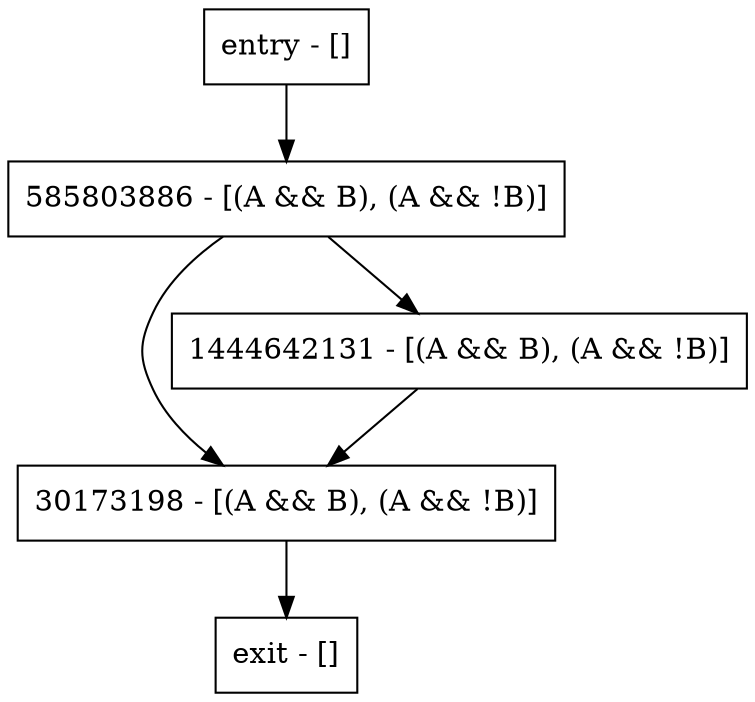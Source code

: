 digraph bar {
node [shape=record];
entry [label="entry - []"];
exit [label="exit - []"];
30173198 [label="30173198 - [(A && B), (A && !B)]"];
1444642131 [label="1444642131 - [(A && B), (A && !B)]"];
585803886 [label="585803886 - [(A && B), (A && !B)]"];
entry;
exit;
entry -> 585803886;
30173198 -> exit;
1444642131 -> 30173198;
585803886 -> 30173198;
585803886 -> 1444642131;
}

